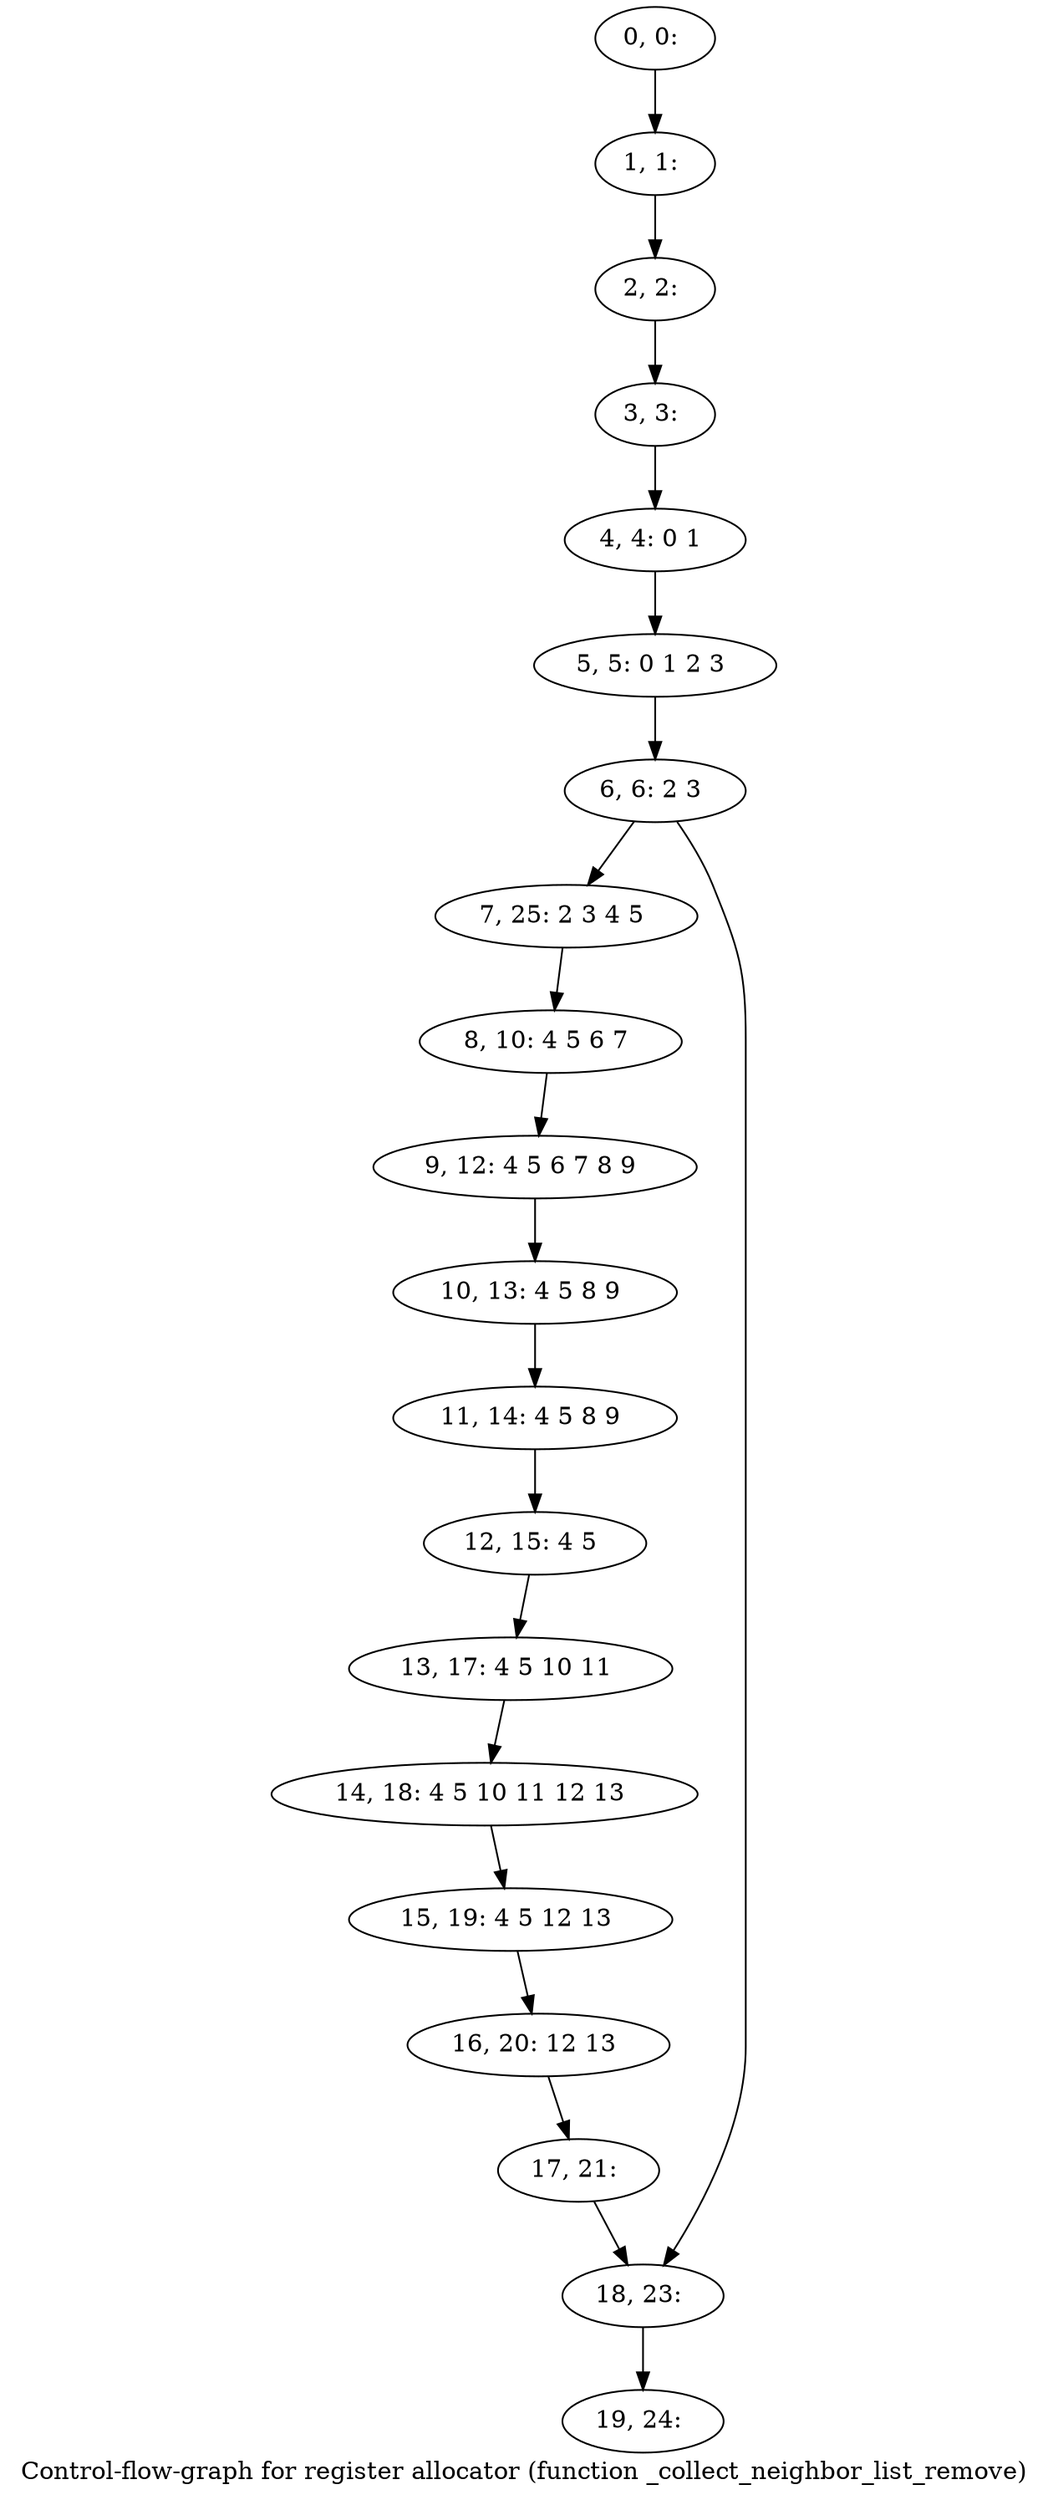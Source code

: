 digraph G {
graph [label="Control-flow-graph for register allocator (function _collect_neighbor_list_remove)"]
0[label="0, 0: "];
1[label="1, 1: "];
2[label="2, 2: "];
3[label="3, 3: "];
4[label="4, 4: 0 1 "];
5[label="5, 5: 0 1 2 3 "];
6[label="6, 6: 2 3 "];
7[label="7, 25: 2 3 4 5 "];
8[label="8, 10: 4 5 6 7 "];
9[label="9, 12: 4 5 6 7 8 9 "];
10[label="10, 13: 4 5 8 9 "];
11[label="11, 14: 4 5 8 9 "];
12[label="12, 15: 4 5 "];
13[label="13, 17: 4 5 10 11 "];
14[label="14, 18: 4 5 10 11 12 13 "];
15[label="15, 19: 4 5 12 13 "];
16[label="16, 20: 12 13 "];
17[label="17, 21: "];
18[label="18, 23: "];
19[label="19, 24: "];
0->1 ;
1->2 ;
2->3 ;
3->4 ;
4->5 ;
5->6 ;
6->7 ;
6->18 ;
7->8 ;
8->9 ;
9->10 ;
10->11 ;
11->12 ;
12->13 ;
13->14 ;
14->15 ;
15->16 ;
16->17 ;
17->18 ;
18->19 ;
}
